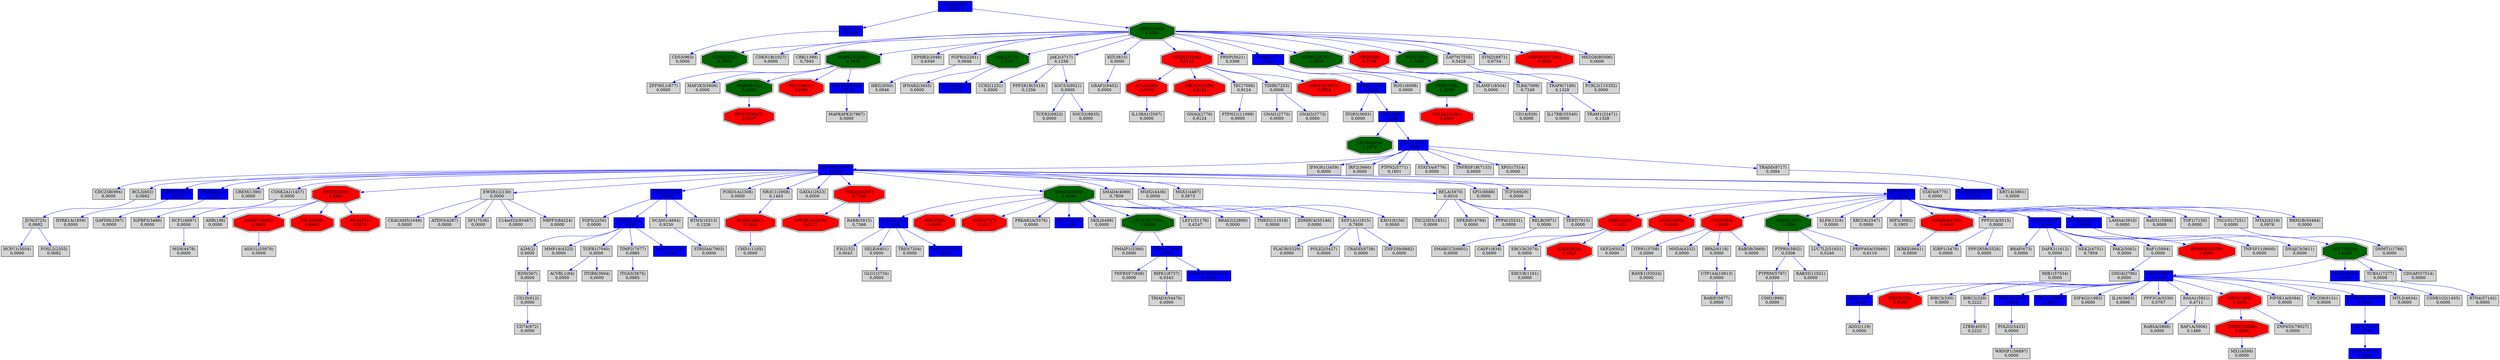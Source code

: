 digraph tmp_ans35 {
N_0 [shape = box, style = filled, fillcolor = blue, label = "ADD1(118)\n1,6249"];
N_1 [shape = box, style = filled, fillcolor = lightgray, label = "ADD2(119)\n0,0000"];
N_2 [shape = doubleoctagon, style = filled, fillcolor = red, label = "PARP1(142)\n0,1625"];
N_3 [shape = doubleoctagon, style = filled, fillcolor = darkgreen, label = "ADRB2(154)\n2,7955"];
N_4 [shape = box, style = filled, fillcolor = lightgray, label = "AHR(196)\n0,0000"];
N_5 [shape = box, style = filled, fillcolor = lightgray, label = "A2M(2)\n0,0000"];
N_6 [shape = box, style = filled, fillcolor = lightgray, label = "ACVRL1(94)\n0,0000"];
N_7 [shape = doubleoctagon, style = filled, fillcolor = red, label = "BIRC5(332)\n0,0000"];
N_8 [shape = box, style = filled, fillcolor = blue, label = "ADAM10(102)\n1,6249"];
N_9 [shape = box, style = filled, fillcolor = lightgray, label = "B2M(567)\n0,0000"];
N_10 [shape = box, style = filled, fillcolor = lightgray, label = "BRAF(673)\n0,0000"];
N_11 [shape = doubleoctagon, style = filled, fillcolor = darkgreen, label = "DDR1(780)\n1,2039"];
N_12 [shape = box, style = filled, fillcolor = lightgray, label = "CASP1(834)\n0,0000"];
N_13 [shape = box, style = filled, fillcolor = blue, label = "CASP3(836)\n1,6249"];
N_14 [shape = box, style = filled, fillcolor = lightgray, label = "BIRC3(330)\n0,0000"];
N_15 [shape = box, style = filled, fillcolor = lightgray, label = "BIRC2(329)\n0,2222"];
N_16 [shape = box, style = filled, fillcolor = blue, label = "CD2(914)\n10,0460"];
N_17 [shape = box, style = filled, fillcolor = lightgray, label = "TNFRSF7(939)\n0,0000"];
N_18 [shape = box, style = filled, fillcolor = lightgray, label = "CD74(972)\n0,0000"];
N_19 [shape = box, style = filled, fillcolor = lightgray, label = "CD1D(912)\n0,0000"];
N_20 [shape = doubleoctagon, style = filled, fillcolor = red, label = "CCNA2(890)\n0,0000"];
N_21 [shape = doubleoctagon, style = filled, fillcolor = red, label = "CDC2(983)\n0,0000"];
N_22 [shape = box, style = filled, fillcolor = lightgray, label = "CDH1(999)\n0,0000"];
N_23 [shape = box, style = filled, fillcolor = blue, label = "CDKN1A(1026)\n1,6249"];
N_24 [shape = doubleoctagon, style = filled, fillcolor = darkgreen, label = "CHD3(1107)\n1,4104"];
N_25 [shape = box, style = filled, fillcolor = lightgray, label = "CDC25B(994)\n0,0000"];
N_26 [shape = box, style = filled, fillcolor = lightgray, label = "CDKN1B(1027)\n0,0000"];
N_27 [shape = box, style = filled, fillcolor = lightgray, label = "CCR2(1231)\n0,0000"];
N_28 [shape = box, style = filled, fillcolor = lightgray, label = "BCL3(602)\n0,0682"];
N_29 [shape = box, style = filled, fillcolor = blue, label = "CREB1(1385)\n1,6249"];
N_30 [shape = box, style = filled, fillcolor = blue, label = "CREBBP(1387)\n1,6249"];
N_31 [shape = box, style = filled, fillcolor = blue, label = "CAMK4(814)\n1,6249"];
N_32 [shape = box, style = filled, fillcolor = lightgray, label = "CREM(1390)\n0,0000"];
N_33 [shape = box, style = filled, fillcolor = lightgray, label = "CRK(1398)\n0,7945"];
N_34 [shape = box, style = filled, fillcolor = lightgray, label = "ZFP36L1(677)\n0,0000"];
N_35 [shape = box, style = filled, fillcolor = lightgray, label = "CSNK2A1(1457)\n0,0000"];
N_36 [shape = doubleoctagon, style = filled, fillcolor = darkgreen, label = "MAPK14(1432)\n5,7970"];
N_37 [shape = box, style = filled, fillcolor = lightgray, label = "CD14(929)\n0,0000"];
N_38 [shape = box, style = filled, fillcolor = lightgray, label = "DAPK1(1612)\n0,0000"];
N_39 [shape = box, style = filled, fillcolor = lightgray, label = "ERCC8(1161)\n0,0000"];
N_40 [shape = box, style = filled, fillcolor = lightgray, label = "DNMT1(1786)\n0,0000"];
N_41 [shape = box, style = filled, fillcolor = lightgray, label = "TSC22D3(1831)\n0,0000"];
N_42 [shape = box, style = filled, fillcolor = lightgray, label = "EEF1A1(1915)\n0,7809"];
N_43 [shape = box, style = filled, fillcolor = lightgray, label = "KLF6(1316)\n0,0000"];
N_44 [shape = box, style = filled, fillcolor = blue, label = "EIF2S1(1965)\n1,4004"];
N_45 [shape = box, style = filled, fillcolor = lightgray, label = "EIF4G2(1982)\n0,0000"];
N_46 [shape = doubleoctagon, style = filled, fillcolor = red, label = "EP300(2033)\n0,6963"];
N_47 [shape = box, style = filled, fillcolor = lightgray, label = "EPHB2(2048)\n0,6349"];
N_48 [shape = box, style = filled, fillcolor = lightgray, label = "CEACAM5(1048)\n0,0000"];
N_49 [shape = box, style = filled, fillcolor = lightgray, label = "EWSR1(2130)\n0,0000"];
N_50 [shape = box, style = filled, fillcolor = lightgray, label = "F3(2152)\n0,0043"];
N_51 [shape = box, style = filled, fillcolor = blue, label = "DOK1(1796)\n1,6249"];
N_52 [shape = doubleoctagon, style = filled, fillcolor = red, label = "COL3A1(1281)\n0,0000"];
N_53 [shape = box, style = filled, fillcolor = blue, label = "FGFR1(2260)\n1,6249"];
N_54 [shape = box, style = filled, fillcolor = lightgray, label = "FGF5(2250)\n0,0000"];
N_55 [shape = box, style = filled, fillcolor = lightgray, label = "FGFR3(2261)\n0,0946"];
N_56 [shape = box, style = filled, fillcolor = lightgray, label = "DYRK1A(1859)\n0,0000"];
N_57 [shape = box, style = filled, fillcolor = blue, label = "FLNA(2316)\n1,0344"];
N_58 [shape = doubleoctagon, style = filled, fillcolor = darkgreen, label = "CD79B(974)\n1,1679"];
N_59 [shape = box, style = filled, fillcolor = lightgray, label = "FOXO1A(2308)\n0,0000"];
N_60 [shape = box, style = filled, fillcolor = lightgray, label = "GAPDH(2597)\n0,0000"];
N_61 [shape = box, style = filled, fillcolor = lightgray, label = "XRCC6(2547)\n0,0000"];
N_62 [shape = box, style = filled, fillcolor = lightgray, label = "CD53(963)\n0,0000"];
N_63 [shape = box, style = filled, fillcolor = lightgray, label = "GNAI1(2770)\n0,0000"];
N_64 [shape = box, style = filled, fillcolor = lightgray, label = "GNAI3(2773)\n0,0000"];
N_65 [shape = box, style = filled, fillcolor = lightgray, label = "GNAQ(2776)\n0,9124"];
N_66 [shape = doubleoctagon, style = filled, fillcolor = darkgreen, label = "GRB2(2885)\n6,3564"];
N_67 [shape = box, style = filled, fillcolor = lightgray, label = "NR3C1(2908)\n0,1463"];
N_68 [shape = box, style = filled, fillcolor = lightgray, label = "ERCC6(2074)\n0,0000"];
N_69 [shape = box, style = filled, fillcolor = lightgray, label = "HBZ(3050)\n0,0946"];
N_70 [shape = box, style = filled, fillcolor = lightgray, label = "HCFC1(3054)\n0,0000"];
N_71 [shape = box, style = filled, fillcolor = lightgray, label = "CHD1(1105)\n0,0000"];
N_72 [shape = box, style = filled, fillcolor = lightgray, label = "IFNAR2(3455)\n0,0000"];
N_73 [shape = box, style = filled, fillcolor = lightgray, label = "IFNGR1(3459)\n0,0000"];
N_74 [shape = doubleoctagon, style = filled, fillcolor = red, label = "IL13(3596)\n0,0000"];
N_75 [shape = box, style = filled, fillcolor = lightgray, label = "IL16(3603)\n0,0000"];
N_76 [shape = box, style = filled, fillcolor = lightgray, label = "ITGA3(3675)\n0,0985"];
N_77 [shape = box, style = filled, fillcolor = lightgray, label = "ITGB5(3693)\n0,0000"];
N_78 [shape = box, style = filled, fillcolor = lightgray, label = "ITPR1(3708)\n0,0000"];
N_79 [shape = doubleoctagon, style = filled, fillcolor = darkgreen, label = "JAK1(3716)\n1,2107"];
N_80 [shape = box, style = filled, fillcolor = lightgray, label = "JAK2(3717)\n0,1256"];
N_81 [shape = box, style = filled, fillcolor = lightgray, label = "JUN(3725)\n0,0682"];
N_82 [shape = box, style = filled, fillcolor = lightgray, label = "FOSL2(2355)\n0,0682"];
N_83 [shape = doubleoctagon, style = filled, fillcolor = red, label = "ANK3(288)\n0,0000"];
N_84 [shape = box, style = filled, fillcolor = lightgray, label = "KIT(3815)\n0,0000"];
N_85 [shape = box, style = filled, fillcolor = lightgray, label = "IGFBP3(3486)\n0,0000"];
N_86 [shape = box, style = filled, fillcolor = blue, label = "LCK(3932)\n1,6249"];
N_87 [shape = box, style = filled, fillcolor = lightgray, label = "GATA1(2623)\n0,0000"];
N_88 [shape = box, style = filled, fillcolor = lightgray, label = "LTBR(4055)\n0,2222"];
N_89 [shape = doubleoctagon, style = filled, fillcolor = red, label = "SMAD2(4087)\n0,7366"];
N_90 [shape = doubleoctagon, style = filled, fillcolor = red, label = "JUND(3727)\n0,2413"];
N_91 [shape = doubleoctagon, style = filled, fillcolor = darkgreen, label = "SMAD3(4088)\n1,6249"];
N_92 [shape = box, style = filled, fillcolor = lightgray, label = "SMAD4(4089)\n0,7809"];
N_93 [shape = doubleoctagon, style = filled, fillcolor = red, label = "SMAD7(4092)\n0,6963"];
N_94 [shape = box, style = filled, fillcolor = lightgray, label = "IGBP1(3476)\n0,0000"];
N_95 [shape = box, style = filled, fillcolor = blue, label = "MMP2(4313)\n1,6249"];
N_96 [shape = box, style = filled, fillcolor = lightgray, label = "MSH2(4436)\n0,0000"];
N_97 [shape = box, style = filled, fillcolor = lightgray, label = "MSN(4478)\n0,0000"];
N_98 [shape = box, style = filled, fillcolor = lightgray, label = "MSX1(4487)\n0,5673"];
N_99 [shape = box, style = filled, fillcolor = lightgray, label = "MX1(4599)\n0,0000"];
N_100 [shape = box, style = filled, fillcolor = lightgray, label = "NCAM1(4684)\n0,9230"];
N_101 [shape = box, style = filled, fillcolor = lightgray, label = "NCF1(4687)\n0,0000"];
N_102 [shape = box, style = filled, fillcolor = lightgray, label = "CSNK1G2(1455)\n0,0000"];
N_103 [shape = box, style = filled, fillcolor = lightgray, label = "HIP2(3093)\n0,1903"];
N_104 [shape = box, style = filled, fillcolor = blue, label = "NCK1(4690)\n1,5561"];
N_105 [shape = box, style = filled, fillcolor = lightgray, label = "NEK2(4751)\n0,7959"];
N_106 [shape = box, style = filled, fillcolor = lightgray, label = "IRF2(3660)\n0,0000"];
N_107 [shape = box, style = filled, fillcolor = lightgray, label = "GLG1(2734)\n0,0000"];
N_108 [shape = doubleoctagon, style = filled, fillcolor = red, label = "NFKBIA(4792)\n0,0000"];
N_109 [shape = box, style = filled, fillcolor = lightgray, label = "PAK2(5062)\n0,0000"];
N_110 [shape = doubleoctagon, style = filled, fillcolor = red, label = "PIK3R1(5295)\n0,9124"];
N_111 [shape = doubleoctagon, style = filled, fillcolor = red, label = "PIK3CA(5290)\n0,9124"];
N_112 [shape = box, style = filled, fillcolor = lightgray, label = "KRT14(3861)\n0,0000"];
N_113 [shape = box, style = filled, fillcolor = lightgray, label = "PMAIP1(5366)\n0,0000"];
N_114 [shape = box, style = filled, fillcolor = lightgray, label = "PPP2CA(5515)\n0,0000"];
N_115 [shape = box, style = filled, fillcolor = lightgray, label = "PPP2R1B(5519)\n0,1256"];
N_116 [shape = doubleoctagon, style = filled, fillcolor = red, label = "PPP2R1A(5518)\n0,0217"];
N_117 [shape = box, style = filled, fillcolor = lightgray, label = "PPP3CA(5530)\n0,0767"];
N_118 [shape = box, style = filled, fillcolor = lightgray, label = "NFKBIE(4794)\n0,0000"];
N_119 [shape = box, style = filled, fillcolor = lightgray, label = "PRKAR2A(5576)\n0,0000"];
N_120 [shape = box, style = filled, fillcolor = blue, label = "MAPK1(5594)\n1,6249"];
N_121 [shape = box, style = filled, fillcolor = blue, label = "EIF2AK2(5610)\n1,6249"];
N_122 [shape = box, style = filled, fillcolor = lightgray, label = "DNAJC3(5611)\n0,0000"];
N_123 [shape = box, style = filled, fillcolor = lightgray, label = "PRNP(5621)\n0,3398"];
N_124 [shape = box, style = filled, fillcolor = lightgray, label = "ATXN3(4287)\n0,0000"];
N_125 [shape = box, style = filled, fillcolor = lightgray, label = "LAMA4(3910)\n0,0000"];
N_126 [shape = box, style = filled, fillcolor = blue, label = "PTPN6(5777)\n1,6249"];
N_127 [shape = box, style = filled, fillcolor = lightgray, label = "PTPRM(5797)\n0,0308"];
N_128 [shape = doubleoctagon, style = filled, fillcolor = darkgreen, label = "PTPN11(5781)\n1,2039"];
N_129 [shape = box, style = filled, fillcolor = lightgray, label = "RAB5A(5868)\n0,0000"];
N_130 [shape = doubleoctagon, style = filled, fillcolor = darkgreen, label = "RAC1(5879)\n1,6249"];
N_131 [shape = box, style = filled, fillcolor = lightgray, label = "RAD51(5888)\n0,0000"];
N_132 [shape = box, style = filled, fillcolor = lightgray, label = "RAF1(5894)\n0,0000"];
N_133 [shape = box, style = filled, fillcolor = lightgray, label = "GNG4(2786)\n0,0000"];
N_134 [shape = box, style = filled, fillcolor = lightgray, label = "RAP1A(5906)\n0,1489"];
N_135 [shape = box, style = filled, fillcolor = lightgray, label = "RASA1(5921)\n0,4711"];
N_136 [shape = box, style = filled, fillcolor = lightgray, label = "MNDA(4332)\n0,0000"];
N_137 [shape = doubleoctagon, style = filled, fillcolor = red, label = "RARA(5914)\n0,1625"];
N_138 [shape = box, style = filled, fillcolor = blue, label = "RBL1(5933)\n1,6249"];
N_139 [shape = box, style = filled, fillcolor = lightgray, label = "PPP4C(5531)\n0,0000"];
N_140 [shape = box, style = filled, fillcolor = lightgray, label = "RELA(5970)\n0,0010"];
N_141 [shape = box, style = filled, fillcolor = lightgray, label = "RELB(5971)\n0,0000"];
N_142 [shape = box, style = filled, fillcolor = lightgray, label = "RPA2(6118)\n0,0000"];
N_143 [shape = box, style = filled, fillcolor = lightgray, label = "RARB(5915)\n0,7366"];
N_144 [shape = box, style = filled, fillcolor = lightgray, label = "MAP2K3(5606)\n0,0000"];
N_145 [shape = box, style = filled, fillcolor = lightgray, label = "MMP14(4323)\n0,0000"];
N_146 [shape = box, style = filled, fillcolor = lightgray, label = "SELE(6401)\n0,0000"];
N_147 [shape = box, style = filled, fillcolor = lightgray, label = "PTPN2(5771)\n0,1601"];
N_148 [shape = box, style = filled, fillcolor = lightgray, label = "SKIL(6498)\n0,0000"];
N_149 [shape = box, style = filled, fillcolor = lightgray, label = "SLAMF1(6504)\n0,0000"];
N_150 [shape = box, style = filled, fillcolor = lightgray, label = "SPI1(6688)\n0,0000"];
N_151 [shape = box, style = filled, fillcolor = blue, label = "STAT1(6772)\n1,6249"];
N_152 [shape = box, style = filled, fillcolor = lightgray, label = "STAT5A(6776)\n0,0000"];
N_153 [shape = doubleoctagon, style = filled, fillcolor = red, label = "RPS6KB1(6198)\n0,0000"];
N_154 [shape = box, style = filled, fillcolor = lightgray, label = "PLAUR(5329)\n0,0000"];
N_155 [shape = doubleoctagon, style = filled, fillcolor = red, label = "SYK(6850)\n0,7249"];
N_156 [shape = box, style = filled, fillcolor = lightgray, label = "TCEB2(6923)\n0,0000"];
N_157 [shape = box, style = filled, fillcolor = lightgray, label = "TCF3(6929)\n0,0000"];
N_158 [shape = doubleoctagon, style = filled, fillcolor = red, label = "TAL1(6886)\n0,6963"];
N_159 [shape = box, style = filled, fillcolor = lightgray, label = "SKP2(6502)\n0,0000"];
N_160 [shape = box, style = filled, fillcolor = lightgray, label = "TEC(7006)\n0,9124"];
N_161 [shape = box, style = filled, fillcolor = lightgray, label = "TERT(7015)\n0,0000"];
N_162 [shape = box, style = filled, fillcolor = lightgray, label = "RAB5B(5869)\n0,0000"];
N_163 [shape = box, style = filled, fillcolor = blue, label = "TGFA(7039)\n1,6249"];
N_164 [shape = box, style = filled, fillcolor = lightgray, label = "ITGB6(3694)\n0,0000"];
N_165 [shape = box, style = filled, fillcolor = lightgray, label = "TGFB1(7040)\n0,0000"];
N_166 [shape = box, style = filled, fillcolor = lightgray, label = "POLE2(5427)\n0,0000"];
N_167 [shape = box, style = filled, fillcolor = lightgray, label = "TLR4(7099)\n0,7249"];
N_168 [shape = box, style = filled, fillcolor = lightgray, label = "TOP1(7150)\n0,0000"];
N_169 [shape = box, style = filled, fillcolor = blue, label = "TP53(7157)\n1,6249"];
N_170 [shape = box, style = filled, fillcolor = lightgray, label = "TNFRSF1B(7133)\n0,0000"];
N_171 [shape = box, style = filled, fillcolor = blue, label = "TRAF2(7186)\n1,6249"];
N_172 [shape = box, style = filled, fillcolor = lightgray, label = "TRAF6(7189)\n0,1328"];
N_173 [shape = box, style = filled, fillcolor = lightgray, label = "TSHR(7253)\n0,0000"];
N_174 [shape = box, style = filled, fillcolor = lightgray, label = "TSG101(7251)\n0,0000"];
N_175 [shape = box, style = filled, fillcolor = lightgray, label = "TUBA1(7277)\n0,0000"];
N_176 [shape = doubleoctagon, style = filled, fillcolor = darkgreen, label = "WAS(7454)\n1,7240"];
N_177 [shape = box, style = filled, fillcolor = lightgray, label = "POLD2(5425)\n0,0000"];
N_178 [shape = box, style = filled, fillcolor = lightgray, label = "XPO1(7514)\n0,0000"];
N_179 [shape = doubleoctagon, style = filled, fillcolor = red, label = "VAV1(7409)\n0,4206"];
N_180 [shape = box, style = filled, fillcolor = lightgray, label = "ZAP70(7535)\n0,5428"];
N_181 [shape = doubleoctagon, style = filled, fillcolor = darkgreen, label = "ZBTB16(7704)\n1,6249"];
N_182 [shape = box, style = filled, fillcolor = lightgray, label = "ST8SIA4(7903)\n0,0000"];
N_183 [shape = doubleoctagon, style = filled, fillcolor = darkgreen, label = "MARS(4141)\n5,2983"];
N_184 [shape = box, style = filled, fillcolor = lightgray, label = "SF1(7536)\n0,0000"];
N_185 [shape = doubleoctagon, style = filled, fillcolor = red, label = "EEA1(8411)\n0,0000"];
N_186 [shape = box, style = filled, fillcolor = lightgray, label = "PTPRS(5802)\n0,0308"];
N_187 [shape = box, style = filled, fillcolor = lightgray, label = "TNFSF11(8600)\n0,0000"];
N_188 [shape = box, style = filled, fillcolor = lightgray, label = "PIP5K1A(8394)\n0,0000"];
N_189 [shape = box, style = filled, fillcolor = lightgray, label = "TRADD(8717)\n0,3084"];
N_190 [shape = box, style = filled, fillcolor = lightgray, label = "RIPK1(8737)\n0,0343"];
N_191 [shape = box, style = filled, fillcolor = lightgray, label = "SYNJ2(8871)\n0,6754"];
N_192 [shape = box, style = filled, fillcolor = lightgray, label = "SOCS2(8835)\n0,0000"];
N_193 [shape = box, style = filled, fillcolor = lightgray, label = "SMARCC2(6601)\n0,0000"];
N_194 [shape = box, style = filled, fillcolor = lightgray, label = "STAT4(6775)\n0,0000"];
N_195 [shape = doubleoctagon, style = filled, fillcolor = red, label = "NCOR1(9611)\n0,1463"];
N_196 [shape = doubleoctagon, style = filled, fillcolor = red, label = "PPM1F(9647)\n0,6037"];
N_197 [shape = box, style = filled, fillcolor = lightgray, label = "GRAP2(9402)\n0,0000"];
N_198 [shape = box, style = filled, fillcolor = lightgray, label = "PDCD8(9131)\n0,0000"];
N_199 [shape = box, style = filled, fillcolor = lightgray, label = "IKBKE(9641)\n0,0000"];
N_200 [shape = box, style = filled, fillcolor = lightgray, label = "RTN3(10313)\n0,1226"];
N_201 [shape = box, style = filled, fillcolor = lightgray, label = "ROS1(6098)\n0,0000"];
N_202 [shape = box, style = filled, fillcolor = lightgray, label = "RABIF(5877)\n0,0000"];
N_203 [shape = box, style = filled, fillcolor = lightgray, label = "UTP14A(10813)\n0,0000"];
N_204 [shape = box, style = filled, fillcolor = lightgray, label = "CRADD(8738)\n0,0000"];
N_205 [shape = doubleoctagon, style = filled, fillcolor = red, label = "MAP4K1(11184)\n0,0000"];
N_206 [shape = box, style = filled, fillcolor = lightgray, label = "MTA2(9219)\n0,0976"];
N_207 [shape = box, style = filled, fillcolor = blue, label = "CD2AP(23607)\n10,0470"];
N_208 [shape = box, style = filled, fillcolor = lightgray, label = "MAPKAPK3(7867)\n0,0000"];
N_209 [shape = box, style = filled, fillcolor = lightgray, label = "LEF1(51176)\n0,6247"];
N_210 [shape = box, style = filled, fillcolor = lightgray, label = "LUC7L2(51631)\n0,0240"];
N_211 [shape = box, style = filled, fillcolor = lightgray, label = "TRIAD3(54476)\n0,0000"];
N_212 [shape = box, style = filled, fillcolor = lightgray, label = "RRAS2(22800)\n0,0000"];
N_213 [shape = box, style = filled, fillcolor = lightgray, label = "PRPF40A(55660)\n0,6110"];
N_214 [shape = box, style = filled, fillcolor = lightgray, label = "ZNF259(8882)\n0,0000"];
N_215 [shape = box, style = filled, fillcolor = lightgray, label = "WRNIP1(56897)\n0,0000"];
N_216 [shape = box, style = filled, fillcolor = blue, label = "IL21R(50615)\n1,2107"];
N_217 [shape = box, style = filled, fillcolor = blue, label = "GORASP1(64689)\n1,6249"];
N_218 [shape = box, style = filled, fillcolor = lightgray, label = "IL17RB(55540)\n0,0000"];
N_219 [shape = box, style = filled, fillcolor = lightgray, label = "RTN4(57142)\n0,0000"];
N_220 [shape = box, style = filled, fillcolor = lightgray, label = "RAB35(11021)\n0,0000"];
N_221 [shape = box, style = filled, fillcolor = lightgray, label = "MED28(80306)\n0,0000"];
N_222 [shape = box, style = filled, fillcolor = lightgray, label = "C14orf32(93487)\n0,0000"];
N_223 [shape = box, style = filled, fillcolor = lightgray, label = "TRAM1(23471)\n0,1328"];
N_224 [shape = box, style = filled, fillcolor = lightgray, label = "NBPF3(84224)\n0,0000"];
N_225 [shape = doubleoctagon, style = filled, fillcolor = red, label = "WASF3(10810)\n0,5904"];
N_226 [shape = doubleoctagon, style = filled, fillcolor = red, label = "TUBB(203068)\n0,4206"];
N_227 [shape = box, style = filled, fillcolor = blue, label = "MAP3K7IP2(23118)\n1,6249"];
N_228 [shape = box, style = filled, fillcolor = lightgray, label = "TRIO(7204)\n0,0000"];
N_229 [shape = box, style = filled, fillcolor = lightgray, label = "PTPN21(11099)\n0,0000"];
N_230 [shape = box, style = filled, fillcolor = lightgray, label = "MYL3(4634)\n0,0000"];
N_231 [shape = box, style = filled, fillcolor = blue, label = "TLR10(81793)\n1,0344"];
N_232 [shape = box, style = filled, fillcolor = lightgray, label = "ZNF655(79027)\n0,0000"];
N_233 [shape = box, style = filled, fillcolor = blue, label = "TRERF1(55809)\n0,9740"];
N_234 [shape = box, style = filled, fillcolor = lightgray, label = "SOCS3(9021)\n0,0000"];
N_235 [shape = box, style = filled, fillcolor = blue, label = "EEF2K(29904)\n5,7970"];
N_236 [shape = box, style = filled, fillcolor = lightgray, label = "CDGAP(57514)\n0,0000"];
N_237 [shape = box, style = filled, fillcolor = lightgray, label = "MIB1(57534)\n0,0000"];
N_238 [shape = box, style = filled, fillcolor = lightgray, label = "IL13RA1(3597)\n0,0000"];
N_239 [shape = doubleoctagon, style = filled, fillcolor = red, label = "P8(26471)\n0,2072"];
N_240 [shape = box, style = filled, fillcolor = lightgray, label = "TIMP2(7077)\n0,0985"];
N_241 [shape = box, style = filled, fillcolor = lightgray, label = "BANK1(55024)\n0,0000"];
N_242 [shape = box, style = filled, fillcolor = blue, label = "MMP17(4326)\n1,6249"];
N_243 [shape = box, style = filled, fillcolor = lightgray, label = "TMED1(11018)\n0,0000"];
N_244 [shape = box, style = filled, fillcolor = lightgray, label = "ZDHHC4(55146)\n0,0000"];
N_245 [shape = box, style = filled, fillcolor = lightgray, label = "ASH1L(55870)\n0,0000"];
N_246 [shape = box, style = filled, fillcolor = lightgray, label = "EXO1(9156)\n0,0000"];
N_247 [shape = box, style = filled, fillcolor = lightgray, label = "PPP2R5B(5526)\n0,0000"];
N_248 [shape = box, style = filled, fillcolor = lightgray, label = "RRM2B(50484)\n0,0000"];
N_249 [shape = box, style = filled, fillcolor = lightgray, label = "FCRL3(115352)\n0,0000"];
N_0 -> N_1 [ color = blue ];
N_5 -> N_9 [ color = blue ];
N_2 -> N_12 [ color = blue ];
N_13 -> N_0 [ color = blue ];
N_13 -> N_7 [ color = blue ];
N_13 -> N_14 [ color = blue ];
N_13 -> N_15 [ color = blue ];
N_9 -> N_19 [ color = blue ];
N_19 -> N_18 [ color = blue ];
N_13 -> N_23 [ color = blue ];
N_30 -> N_25 [ color = blue ];
N_30 -> N_28 [ color = blue ];
N_30 -> N_29 [ color = blue ];
N_30 -> N_31 [ color = blue ];
N_30 -> N_32 [ color = blue ];
N_30 -> N_35 [ color = blue ];
N_36 -> N_34 [ color = blue ];
N_13 -> N_44 [ color = blue ];
N_13 -> N_45 [ color = blue ];
N_46 -> N_4 [ color = blue ];
N_30 -> N_46 [ color = blue ];
N_30 -> N_49 [ color = blue ];
N_49 -> N_48 [ color = blue ];
N_11 -> N_52 [ color = blue ];
N_30 -> N_53 [ color = blue ];
N_53 -> N_54 [ color = blue ];
N_29 -> N_56 [ color = blue ];
N_57 -> N_50 [ color = blue ];
N_30 -> N_59 [ color = blue ];
N_31 -> N_60 [ color = blue ];
N_16 -> N_62 [ color = blue ];
N_66 -> N_3 [ color = blue ];
N_66 -> N_26 [ color = blue ];
N_66 -> N_33 [ color = blue ];
N_66 -> N_36 [ color = blue ];
N_66 -> N_47 [ color = blue ];
N_66 -> N_55 [ color = blue ];
N_30 -> N_67 [ color = blue ];
N_2 -> N_68 [ color = blue ];
N_68 -> N_39 [ color = blue ];
N_55 -> N_69 [ color = blue ];
N_13 -> N_75 [ color = blue ];
N_51 -> N_77 [ color = blue ];
N_21 -> N_78 [ color = blue ];
N_66 -> N_79 [ color = blue ];
N_79 -> N_72 [ color = blue ];
N_80 -> N_27 [ color = blue ];
N_66 -> N_80 [ color = blue ];
N_28 -> N_81 [ color = blue ];
N_81 -> N_70 [ color = blue ];
N_81 -> N_82 [ color = blue ];
N_66 -> N_84 [ color = blue ];
N_35 -> N_85 [ color = blue ];
N_51 -> N_86 [ color = blue ];
N_86 -> N_58 [ color = blue ];
N_30 -> N_87 [ color = blue ];
N_15 -> N_88 [ color = blue ];
N_30 -> N_89 [ color = blue ];
N_30 -> N_91 [ color = blue ];
N_91 -> N_57 [ color = blue ];
N_91 -> N_83 [ color = blue ];
N_91 -> N_90 [ color = blue ];
N_30 -> N_92 [ color = blue ];
N_92 -> N_42 [ color = blue ];
N_46 -> N_93 [ color = blue ];
N_95 -> N_5 [ color = blue ];
N_53 -> N_95 [ color = blue ];
N_30 -> N_96 [ color = blue ];
N_30 -> N_98 [ color = blue ];
N_53 -> N_100 [ color = blue ];
N_35 -> N_101 [ color = blue ];
N_101 -> N_97 [ color = blue ];
N_104 -> N_102 [ color = blue ];
N_66 -> N_110 [ color = blue ];
N_110 -> N_74 [ color = blue ];
N_111 -> N_65 [ color = blue ];
N_110 -> N_111 [ color = blue ];
N_114 -> N_94 [ color = blue ];
N_80 -> N_115 [ color = blue ];
N_89 -> N_116 [ color = blue ];
N_13 -> N_117 [ color = blue ];
N_91 -> N_119 [ color = blue ];
N_120 -> N_10 [ color = blue ];
N_120 -> N_38 [ color = blue ];
N_120 -> N_105 [ color = blue ];
N_120 -> N_109 [ color = blue ];
N_121 -> N_122 [ color = blue ];
N_66 -> N_123 [ color = blue ];
N_49 -> N_124 [ color = blue ];
N_126 -> N_51 [ color = blue ];
N_66 -> N_126 [ color = blue ];
N_127 -> N_22 [ color = blue ];
N_128 -> N_11 [ color = blue ];
N_66 -> N_128 [ color = blue ];
N_130 -> N_13 [ color = blue ];
N_130 -> N_104 [ color = blue ];
N_121 -> N_130 [ color = blue ];
N_120 -> N_132 [ color = blue ];
N_132 -> N_133 [ color = blue ];
N_13 -> N_135 [ color = blue ];
N_135 -> N_129 [ color = blue ];
N_135 -> N_134 [ color = blue ];
N_21 -> N_136 [ color = blue ];
N_2 -> N_137 [ color = blue ];
N_91 -> N_138 [ color = blue ];
N_30 -> N_140 [ color = blue ];
N_140 -> N_41 [ color = blue ];
N_140 -> N_118 [ color = blue ];
N_140 -> N_139 [ color = blue ];
N_140 -> N_141 [ color = blue ];
N_21 -> N_142 [ color = blue ];
N_89 -> N_143 [ color = blue ];
N_36 -> N_144 [ color = blue ];
N_95 -> N_145 [ color = blue ];
N_57 -> N_146 [ color = blue ];
N_146 -> N_107 [ color = blue ];
N_91 -> N_148 [ color = blue ];
N_128 -> N_149 [ color = blue ];
N_30 -> N_150 [ color = blue ];
N_151 -> N_30 [ color = blue ];
N_151 -> N_73 [ color = blue ];
N_86 -> N_151 [ color = blue ];
N_151 -> N_106 [ color = blue ];
N_151 -> N_147 [ color = blue ];
N_151 -> N_152 [ color = blue ];
N_120 -> N_153 [ color = blue ];
N_42 -> N_154 [ color = blue ];
N_66 -> N_155 [ color = blue ];
N_30 -> N_157 [ color = blue ];
N_46 -> N_158 [ color = blue ];
N_20 -> N_159 [ color = blue ];
N_110 -> N_160 [ color = blue ];
N_140 -> N_161 [ color = blue ];
N_21 -> N_162 [ color = blue ];
N_163 -> N_8 [ color = blue ];
N_165 -> N_6 [ color = blue ];
N_95 -> N_165 [ color = blue ];
N_165 -> N_164 [ color = blue ];
N_42 -> N_166 [ color = blue ];
N_167 -> N_37 [ color = blue ];
N_155 -> N_167 [ color = blue ];
N_169 -> N_2 [ color = blue ];
N_169 -> N_20 [ color = blue ];
N_169 -> N_21 [ color = blue ];
N_169 -> N_24 [ color = blue ];
N_30 -> N_169 [ color = blue ];
N_169 -> N_43 [ color = blue ];
N_169 -> N_61 [ color = blue ];
N_169 -> N_103 [ color = blue ];
N_169 -> N_108 [ color = blue ];
N_169 -> N_114 [ color = blue ];
N_169 -> N_120 [ color = blue ];
N_169 -> N_121 [ color = blue ];
N_169 -> N_125 [ color = blue ];
N_169 -> N_131 [ color = blue ];
N_169 -> N_168 [ color = blue ];
N_151 -> N_170 [ color = blue ];
N_171 -> N_17 [ color = blue ];
N_155 -> N_172 [ color = blue ];
N_173 -> N_63 [ color = blue ];
N_173 -> N_64 [ color = blue ];
N_110 -> N_173 [ color = blue ];
N_174 -> N_40 [ color = blue ];
N_169 -> N_174 [ color = blue ];
N_130 -> N_175 [ color = blue ];
N_66 -> N_176 [ color = blue ];
N_23 -> N_177 [ color = blue ];
N_151 -> N_178 [ color = blue ];
N_13 -> N_179 [ color = blue ];
N_66 -> N_180 [ color = blue ];
N_91 -> N_181 [ color = blue ];
N_181 -> N_113 [ color = blue ];
N_181 -> N_171 [ color = blue ];
N_100 -> N_182 [ color = blue ];
N_36 -> N_183 [ color = blue ];
N_49 -> N_184 [ color = blue ];
N_36 -> N_185 [ color = blue ];
N_24 -> N_186 [ color = blue ];
N_186 -> N_127 [ color = blue ];
N_120 -> N_187 [ color = blue ];
N_13 -> N_188 [ color = blue ];
N_189 -> N_112 [ color = blue ];
N_151 -> N_189 [ color = blue ];
N_171 -> N_190 [ color = blue ];
N_66 -> N_191 [ color = blue ];
N_141 -> N_193 [ color = blue ];
N_30 -> N_194 [ color = blue ];
N_67 -> N_195 [ color = blue ];
N_195 -> N_71 [ color = blue ];
N_183 -> N_196 [ color = blue ];
N_84 -> N_197 [ color = blue ];
N_13 -> N_198 [ color = blue ];
N_108 -> N_199 [ color = blue ];
N_53 -> N_200 [ color = blue ];
N_126 -> N_201 [ color = blue ];
N_142 -> N_203 [ color = blue ];
N_203 -> N_202 [ color = blue ];
N_42 -> N_204 [ color = blue ];
N_66 -> N_205 [ color = blue ];
N_169 -> N_206 [ color = blue ];
N_207 -> N_16 [ color = blue ];
N_207 -> N_66 [ color = blue ];
N_91 -> N_209 [ color = blue ];
N_24 -> N_210 [ color = blue ];
N_190 -> N_211 [ color = blue ];
N_91 -> N_212 [ color = blue ];
N_24 -> N_213 [ color = blue ];
N_42 -> N_214 [ color = blue ];
N_177 -> N_215 [ color = blue ];
N_79 -> N_216 [ color = blue ];
N_13 -> N_217 [ color = blue ];
N_217 -> N_163 [ color = blue ];
N_172 -> N_218 [ color = blue ];
N_175 -> N_219 [ color = blue ];
N_186 -> N_220 [ color = blue ];
N_66 -> N_221 [ color = blue ];
N_49 -> N_222 [ color = blue ];
N_172 -> N_223 [ color = blue ];
N_49 -> N_224 [ color = blue ];
N_110 -> N_225 [ color = blue ];
N_226 -> N_99 [ color = blue ];
N_179 -> N_226 [ color = blue ];
N_171 -> N_227 [ color = blue ];
N_57 -> N_228 [ color = blue ];
N_160 -> N_229 [ color = blue ];
N_13 -> N_230 [ color = blue ];
N_57 -> N_231 [ color = blue ];
N_179 -> N_232 [ color = blue ];
N_30 -> N_233 [ color = blue ];
N_80 -> N_234 [ color = blue ];
N_234 -> N_156 [ color = blue ];
N_234 -> N_192 [ color = blue ];
N_36 -> N_235 [ color = blue ];
N_235 -> N_208 [ color = blue ];
N_130 -> N_236 [ color = blue ];
N_38 -> N_237 [ color = blue ];
N_74 -> N_238 [ color = blue ];
N_46 -> N_239 [ color = blue ];
N_240 -> N_76 [ color = blue ];
N_95 -> N_240 [ color = blue ];
N_78 -> N_241 [ color = blue ];
N_95 -> N_242 [ color = blue ];
N_91 -> N_243 [ color = blue ];
N_91 -> N_244 [ color = blue ];
N_93 -> N_245 [ color = blue ];
N_96 -> N_246 [ color = blue ];
N_114 -> N_247 [ color = blue ];
N_169 -> N_248 [ color = blue ];
N_180 -> N_249 [ color = blue ];
}
